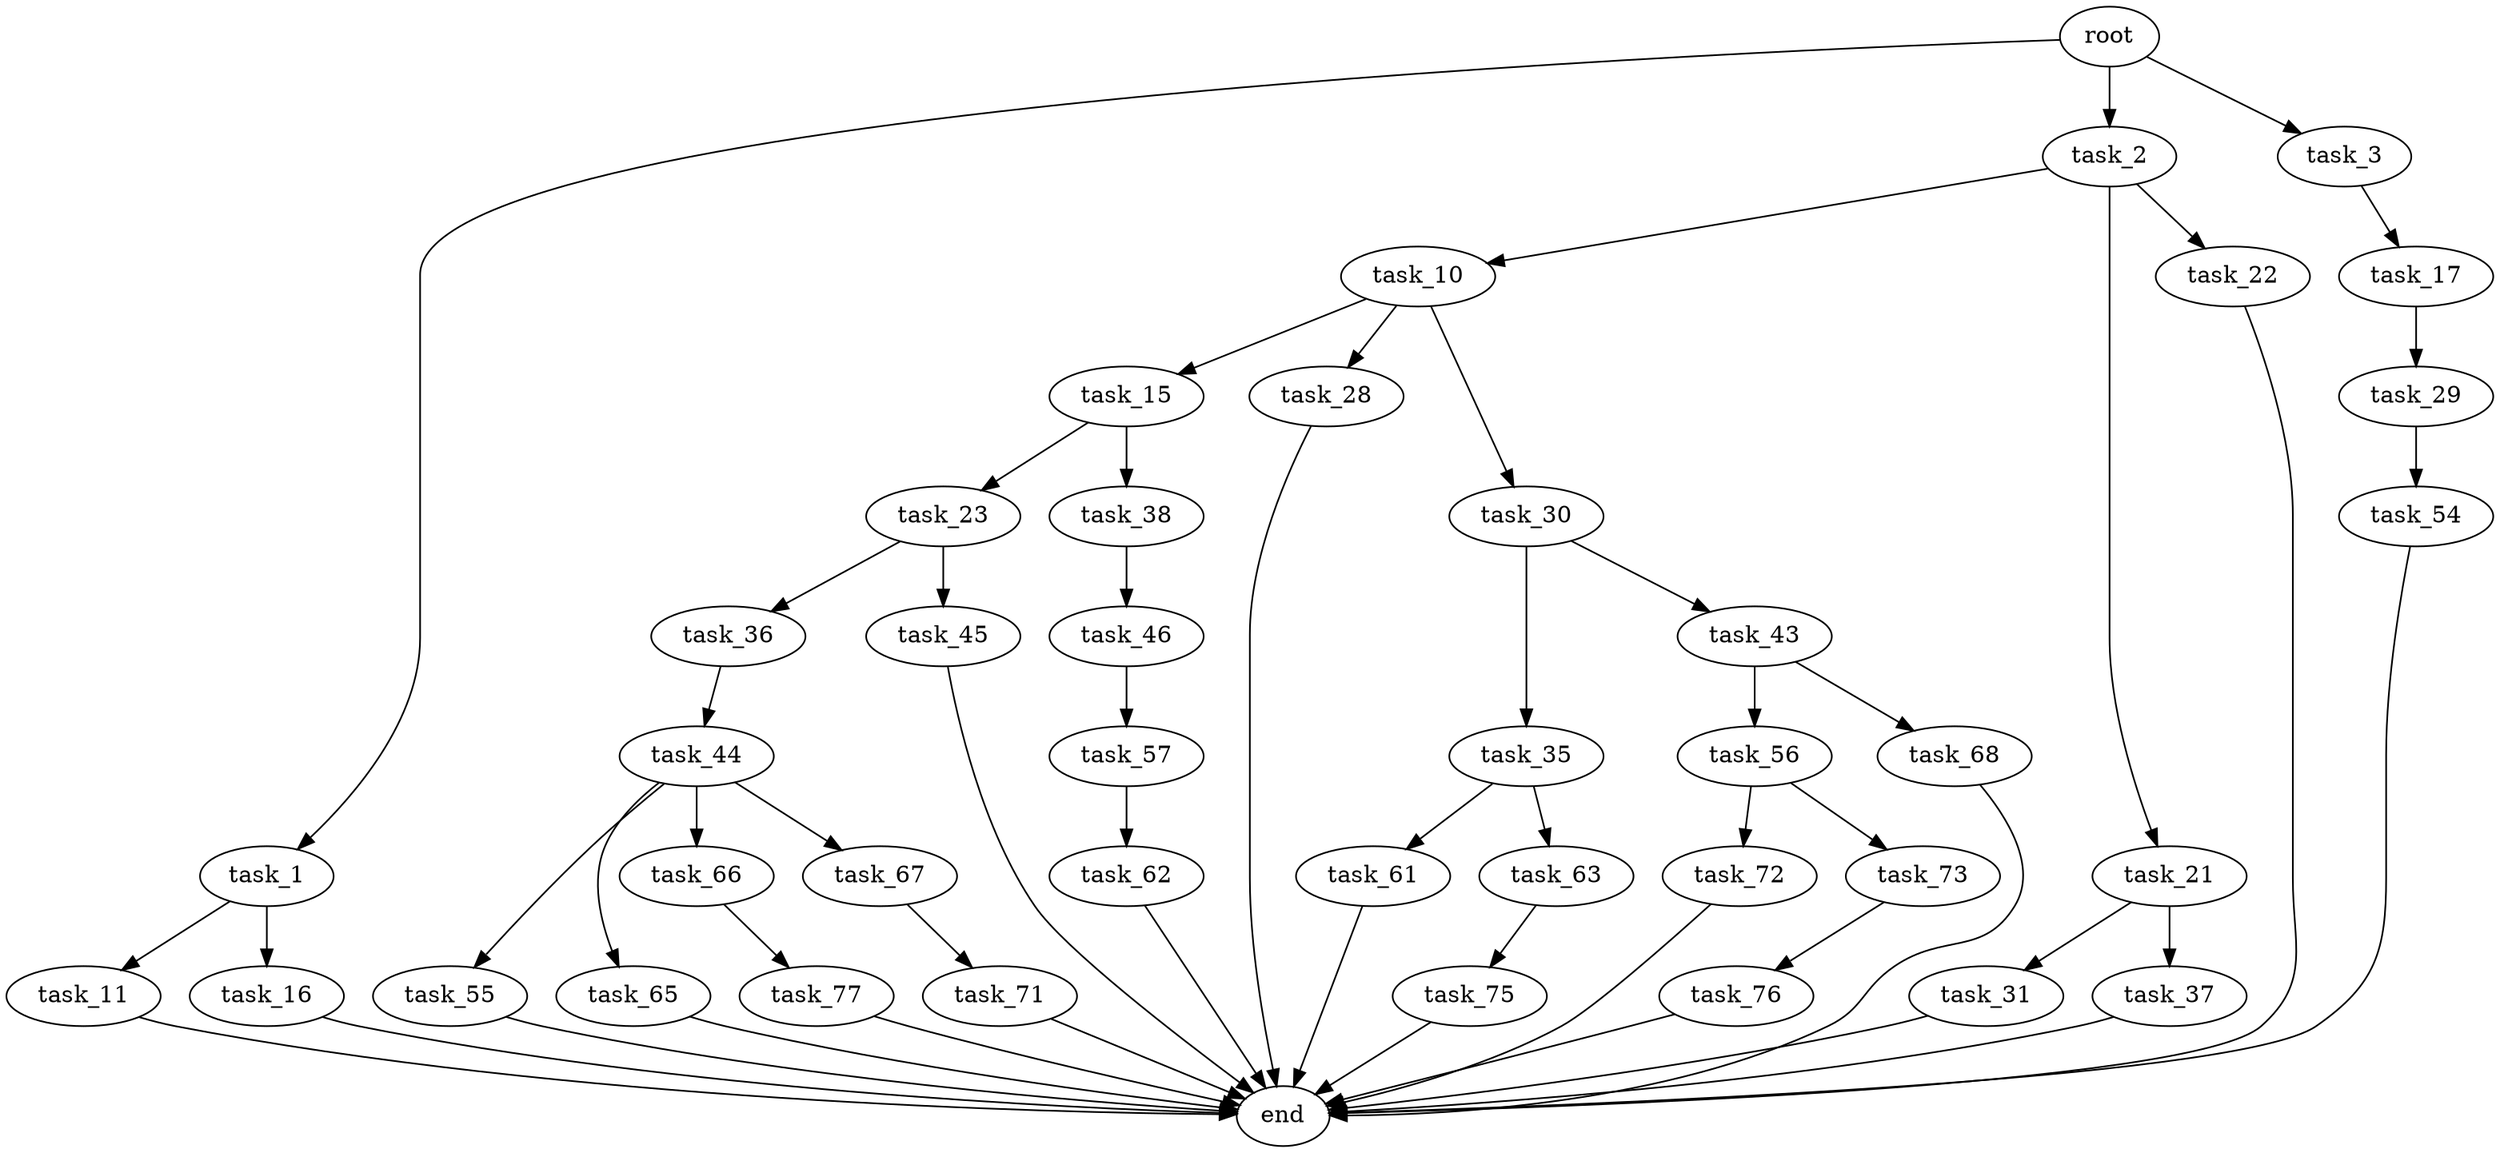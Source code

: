 digraph G {
  root [size="0.000000"];
  task_1 [size="7361243684.000000"];
  task_2 [size="551084884636.000000"];
  task_3 [size="549755813888.000000"];
  task_11 [size="231928233984.000000"];
  task_16 [size="47907227803.000000"];
  task_10 [size="39014009174.000000"];
  task_21 [size="1734292789.000000"];
  task_22 [size="231928233984.000000"];
  task_17 [size="368293445632.000000"];
  task_15 [size="949828792212.000000"];
  task_28 [size="231928233984.000000"];
  task_30 [size="231928233984.000000"];
  end [size="0.000000"];
  task_23 [size="9264197670.000000"];
  task_38 [size="8835740512.000000"];
  task_29 [size="236560417913.000000"];
  task_31 [size="411508519.000000"];
  task_37 [size="68719476736.000000"];
  task_36 [size="18209910912.000000"];
  task_45 [size="589756974619.000000"];
  task_54 [size="23096112044.000000"];
  task_35 [size="20423106171.000000"];
  task_43 [size="231928233984.000000"];
  task_61 [size="6756979685.000000"];
  task_63 [size="368293445632.000000"];
  task_44 [size="1955866952.000000"];
  task_46 [size="28991029248.000000"];
  task_56 [size="287051195217.000000"];
  task_68 [size="390967693786.000000"];
  task_55 [size="50628024813.000000"];
  task_65 [size="303709321292.000000"];
  task_66 [size="29803674127.000000"];
  task_67 [size="301542262971.000000"];
  task_57 [size="361551519172.000000"];
  task_72 [size="719246129888.000000"];
  task_73 [size="782757789696.000000"];
  task_62 [size="47579933652.000000"];
  task_75 [size="13359851894.000000"];
  task_77 [size="28991029248.000000"];
  task_71 [size="782757789696.000000"];
  task_76 [size="368293445632.000000"];

  root -> task_1 [size="1.000000"];
  root -> task_2 [size="1.000000"];
  root -> task_3 [size="1.000000"];
  task_1 -> task_11 [size="536870912.000000"];
  task_1 -> task_16 [size="536870912.000000"];
  task_2 -> task_10 [size="536870912.000000"];
  task_2 -> task_21 [size="536870912.000000"];
  task_2 -> task_22 [size="536870912.000000"];
  task_3 -> task_17 [size="536870912.000000"];
  task_11 -> end [size="1.000000"];
  task_16 -> end [size="1.000000"];
  task_10 -> task_15 [size="33554432.000000"];
  task_10 -> task_28 [size="33554432.000000"];
  task_10 -> task_30 [size="33554432.000000"];
  task_21 -> task_31 [size="209715200.000000"];
  task_21 -> task_37 [size="209715200.000000"];
  task_22 -> end [size="1.000000"];
  task_17 -> task_29 [size="411041792.000000"];
  task_15 -> task_23 [size="838860800.000000"];
  task_15 -> task_38 [size="838860800.000000"];
  task_28 -> end [size="1.000000"];
  task_30 -> task_35 [size="301989888.000000"];
  task_30 -> task_43 [size="301989888.000000"];
  task_23 -> task_36 [size="301989888.000000"];
  task_23 -> task_45 [size="301989888.000000"];
  task_38 -> task_46 [size="536870912.000000"];
  task_29 -> task_54 [size="838860800.000000"];
  task_31 -> end [size="1.000000"];
  task_37 -> end [size="1.000000"];
  task_36 -> task_44 [size="536870912.000000"];
  task_45 -> end [size="1.000000"];
  task_54 -> end [size="1.000000"];
  task_35 -> task_61 [size="679477248.000000"];
  task_35 -> task_63 [size="679477248.000000"];
  task_43 -> task_56 [size="301989888.000000"];
  task_43 -> task_68 [size="301989888.000000"];
  task_61 -> end [size="1.000000"];
  task_63 -> task_75 [size="411041792.000000"];
  task_44 -> task_55 [size="134217728.000000"];
  task_44 -> task_65 [size="134217728.000000"];
  task_44 -> task_66 [size="134217728.000000"];
  task_44 -> task_67 [size="134217728.000000"];
  task_46 -> task_57 [size="75497472.000000"];
  task_56 -> task_72 [size="301989888.000000"];
  task_56 -> task_73 [size="301989888.000000"];
  task_68 -> end [size="1.000000"];
  task_55 -> end [size="1.000000"];
  task_65 -> end [size="1.000000"];
  task_66 -> task_77 [size="679477248.000000"];
  task_67 -> task_71 [size="301989888.000000"];
  task_57 -> task_62 [size="301989888.000000"];
  task_72 -> end [size="1.000000"];
  task_73 -> task_76 [size="679477248.000000"];
  task_62 -> end [size="1.000000"];
  task_75 -> end [size="1.000000"];
  task_77 -> end [size="1.000000"];
  task_71 -> end [size="1.000000"];
  task_76 -> end [size="1.000000"];
}
